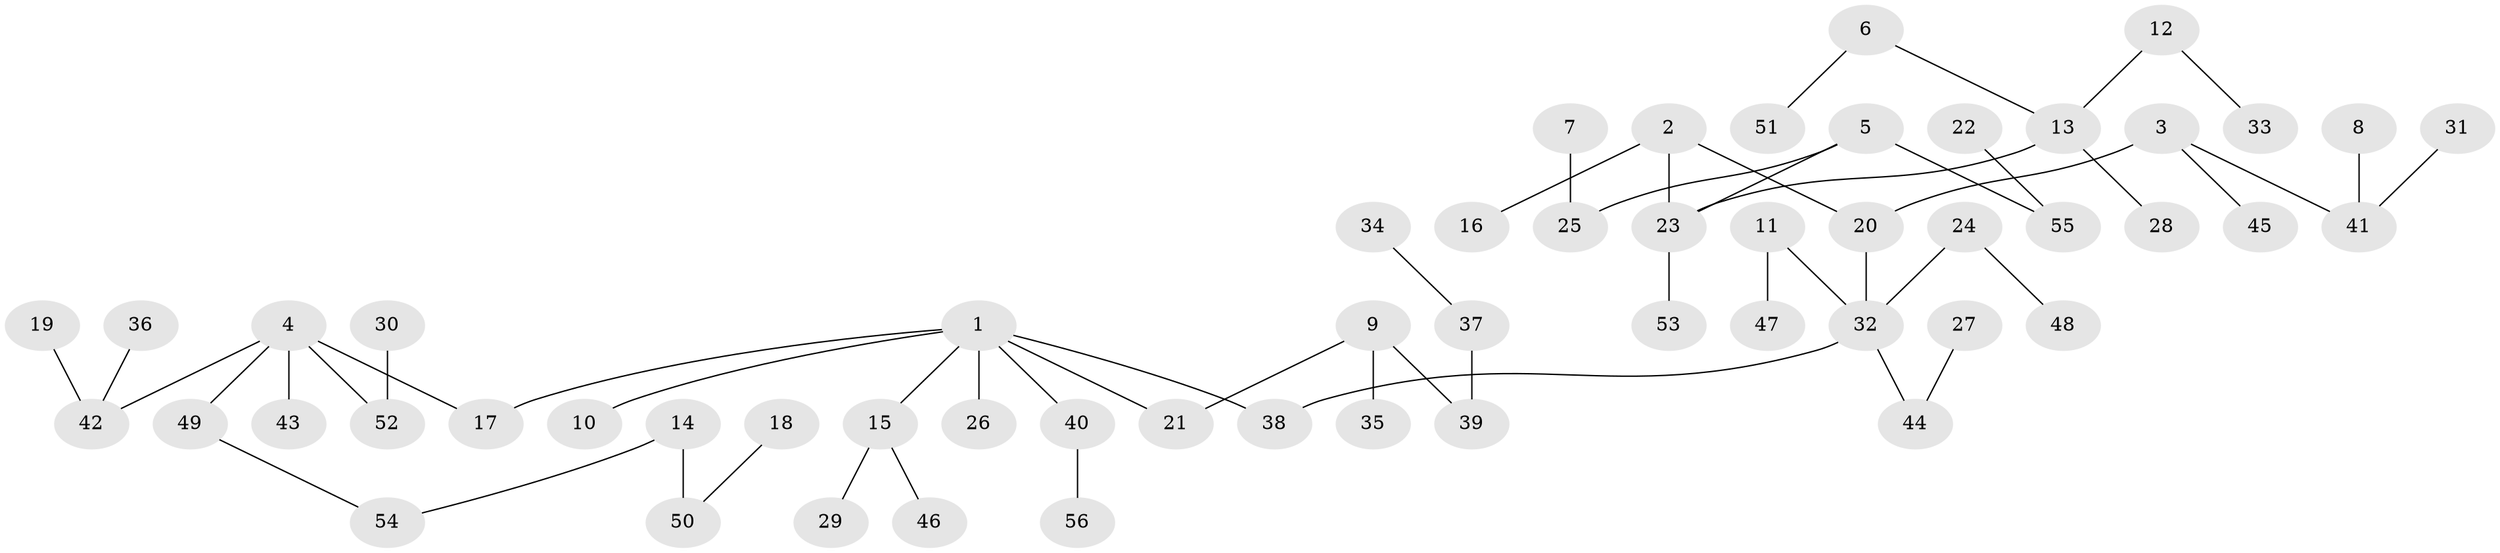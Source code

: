 // original degree distribution, {3: 0.15315315315315314, 7: 0.018018018018018018, 5: 0.05405405405405406, 4: 0.04504504504504504, 2: 0.21621621621621623, 1: 0.5135135135135135}
// Generated by graph-tools (version 1.1) at 2025/02/03/09/25 03:02:26]
// undirected, 56 vertices, 55 edges
graph export_dot {
graph [start="1"]
  node [color=gray90,style=filled];
  1;
  2;
  3;
  4;
  5;
  6;
  7;
  8;
  9;
  10;
  11;
  12;
  13;
  14;
  15;
  16;
  17;
  18;
  19;
  20;
  21;
  22;
  23;
  24;
  25;
  26;
  27;
  28;
  29;
  30;
  31;
  32;
  33;
  34;
  35;
  36;
  37;
  38;
  39;
  40;
  41;
  42;
  43;
  44;
  45;
  46;
  47;
  48;
  49;
  50;
  51;
  52;
  53;
  54;
  55;
  56;
  1 -- 10 [weight=1.0];
  1 -- 15 [weight=1.0];
  1 -- 17 [weight=1.0];
  1 -- 21 [weight=1.0];
  1 -- 26 [weight=1.0];
  1 -- 38 [weight=1.0];
  1 -- 40 [weight=1.0];
  2 -- 16 [weight=1.0];
  2 -- 20 [weight=1.0];
  2 -- 23 [weight=1.0];
  3 -- 20 [weight=1.0];
  3 -- 41 [weight=1.0];
  3 -- 45 [weight=1.0];
  4 -- 17 [weight=1.0];
  4 -- 42 [weight=1.0];
  4 -- 43 [weight=1.0];
  4 -- 49 [weight=1.0];
  4 -- 52 [weight=1.0];
  5 -- 23 [weight=1.0];
  5 -- 25 [weight=1.0];
  5 -- 55 [weight=1.0];
  6 -- 13 [weight=1.0];
  6 -- 51 [weight=1.0];
  7 -- 25 [weight=1.0];
  8 -- 41 [weight=1.0];
  9 -- 21 [weight=1.0];
  9 -- 35 [weight=1.0];
  9 -- 39 [weight=1.0];
  11 -- 32 [weight=1.0];
  11 -- 47 [weight=1.0];
  12 -- 13 [weight=1.0];
  12 -- 33 [weight=1.0];
  13 -- 23 [weight=1.0];
  13 -- 28 [weight=1.0];
  14 -- 50 [weight=1.0];
  14 -- 54 [weight=1.0];
  15 -- 29 [weight=1.0];
  15 -- 46 [weight=1.0];
  18 -- 50 [weight=1.0];
  19 -- 42 [weight=1.0];
  20 -- 32 [weight=1.0];
  22 -- 55 [weight=1.0];
  23 -- 53 [weight=1.0];
  24 -- 32 [weight=1.0];
  24 -- 48 [weight=1.0];
  27 -- 44 [weight=1.0];
  30 -- 52 [weight=1.0];
  31 -- 41 [weight=1.0];
  32 -- 38 [weight=1.0];
  32 -- 44 [weight=1.0];
  34 -- 37 [weight=1.0];
  36 -- 42 [weight=1.0];
  37 -- 39 [weight=1.0];
  40 -- 56 [weight=1.0];
  49 -- 54 [weight=1.0];
}
